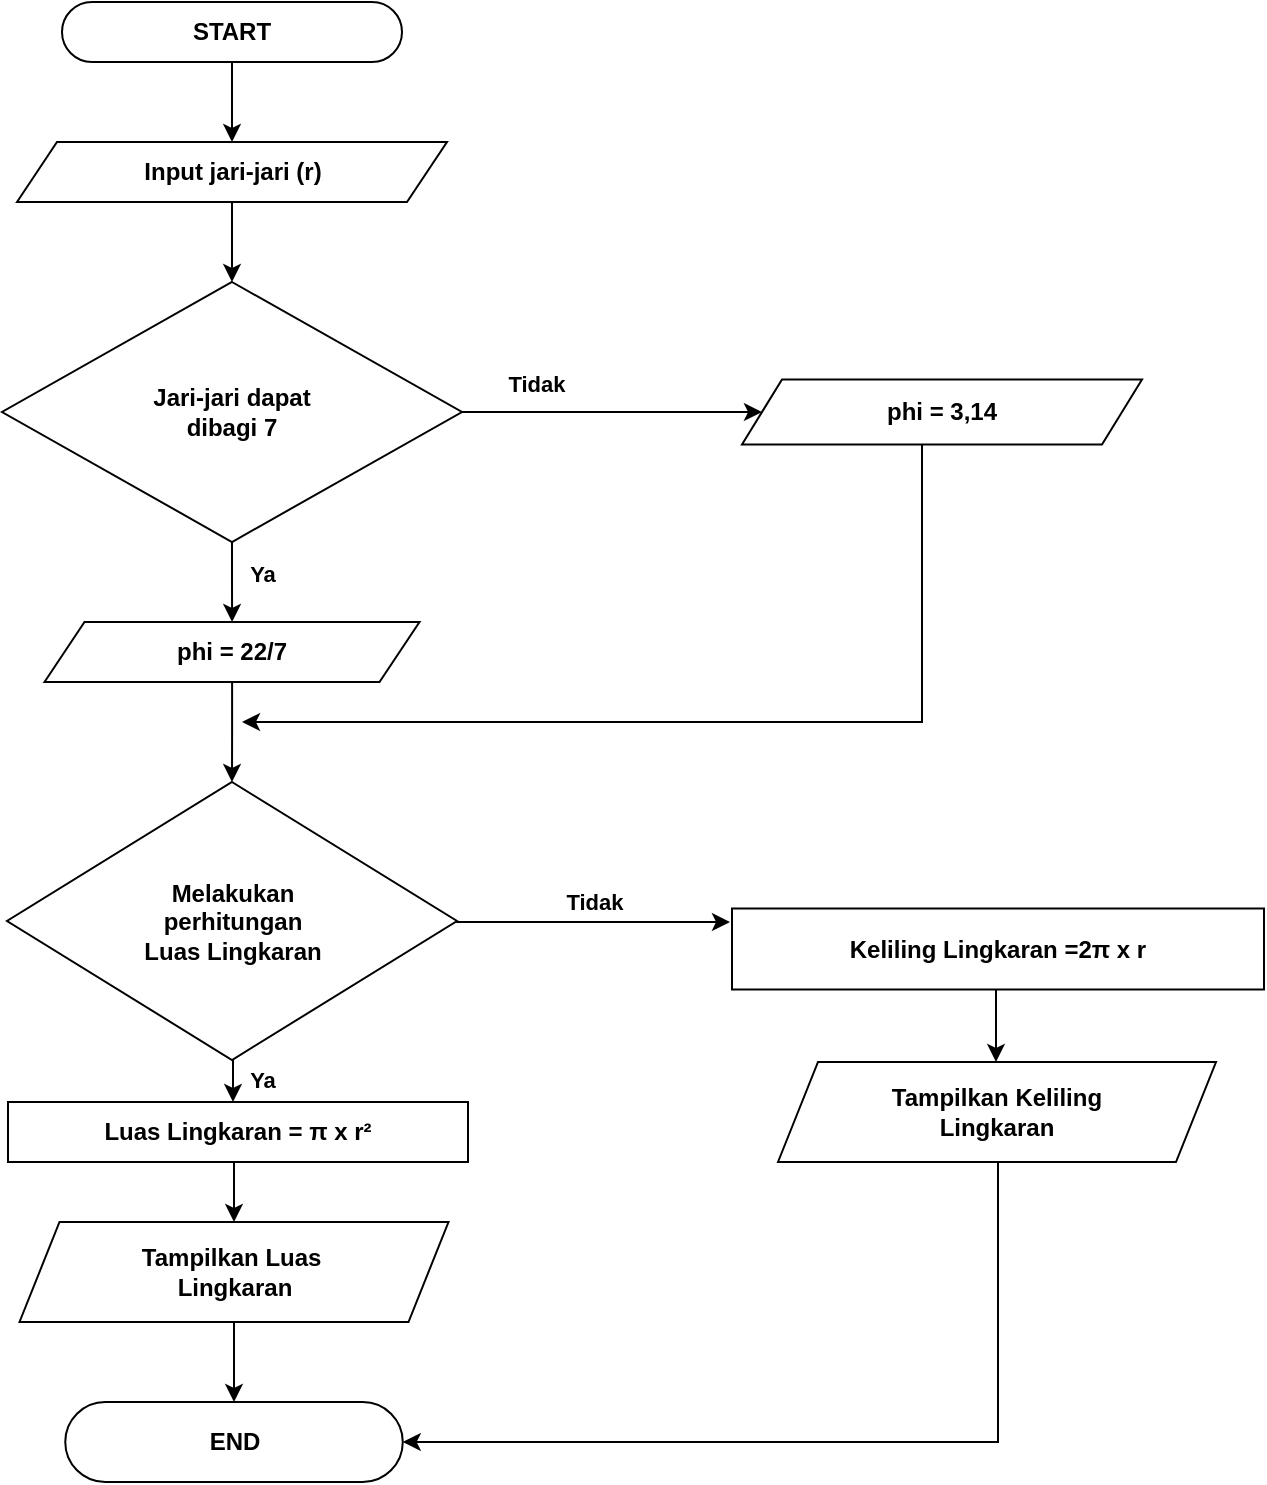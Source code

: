 <mxfile version="22.0.8" type="github">
  <diagram id="C5RBs43oDa-KdzZeNtuy" name="Page-1">
    <mxGraphModel dx="1621" dy="456" grid="1" gridSize="10" guides="1" tooltips="1" connect="1" arrows="1" fold="1" page="1" pageScale="1" pageWidth="827" pageHeight="1169" math="0" shadow="0">
      <root>
        <mxCell id="WIyWlLk6GJQsqaUBKTNV-0" />
        <mxCell id="WIyWlLk6GJQsqaUBKTNV-1" parent="WIyWlLk6GJQsqaUBKTNV-0" />
        <mxCell id="tgqPMwLS0RTPa-l0zuow-1" style="edgeStyle=orthogonalEdgeStyle;rounded=0;orthogonalLoop=1;jettySize=auto;html=1;fontStyle=1" parent="WIyWlLk6GJQsqaUBKTNV-1" source="tgqPMwLS0RTPa-l0zuow-0" target="tgqPMwLS0RTPa-l0zuow-2" edge="1">
          <mxGeometry relative="1" as="geometry">
            <mxPoint x="84" y="126" as="targetPoint" />
          </mxGeometry>
        </mxCell>
        <mxCell id="tgqPMwLS0RTPa-l0zuow-0" value="START" style="rounded=1;whiteSpace=wrap;html=1;arcSize=50;fontStyle=1" parent="WIyWlLk6GJQsqaUBKTNV-1" vertex="1">
          <mxGeometry x="-1" y="46" width="170" height="30" as="geometry" />
        </mxCell>
        <mxCell id="tgqPMwLS0RTPa-l0zuow-3" style="edgeStyle=orthogonalEdgeStyle;rounded=0;orthogonalLoop=1;jettySize=auto;html=1;fontStyle=1" parent="WIyWlLk6GJQsqaUBKTNV-1" source="tgqPMwLS0RTPa-l0zuow-2" target="tgqPMwLS0RTPa-l0zuow-4" edge="1">
          <mxGeometry relative="1" as="geometry">
            <mxPoint x="84" y="186" as="targetPoint" />
          </mxGeometry>
        </mxCell>
        <mxCell id="tgqPMwLS0RTPa-l0zuow-2" value="Input jari-jari (r)" style="shape=parallelogram;perimeter=parallelogramPerimeter;whiteSpace=wrap;html=1;fixedSize=1;fontStyle=1" parent="WIyWlLk6GJQsqaUBKTNV-1" vertex="1">
          <mxGeometry x="-23.5" y="116" width="215" height="30" as="geometry" />
        </mxCell>
        <mxCell id="tgqPMwLS0RTPa-l0zuow-5" value="Tidak" style="edgeStyle=orthogonalEdgeStyle;rounded=0;orthogonalLoop=1;jettySize=auto;html=1;fontStyle=1" parent="WIyWlLk6GJQsqaUBKTNV-1" source="tgqPMwLS0RTPa-l0zuow-4" target="tgqPMwLS0RTPa-l0zuow-6" edge="1">
          <mxGeometry x="-0.467" y="15" relative="1" as="geometry">
            <mxPoint x="339" y="251" as="targetPoint" />
            <mxPoint x="-3" y="1" as="offset" />
          </mxGeometry>
        </mxCell>
        <mxCell id="tgqPMwLS0RTPa-l0zuow-9" value="Ya" style="edgeStyle=orthogonalEdgeStyle;rounded=0;orthogonalLoop=1;jettySize=auto;html=1;fontStyle=1" parent="WIyWlLk6GJQsqaUBKTNV-1" source="tgqPMwLS0RTPa-l0zuow-4" target="tgqPMwLS0RTPa-l0zuow-10" edge="1">
          <mxGeometry x="-0.208" y="15" relative="1" as="geometry">
            <mxPoint x="84" y="366" as="targetPoint" />
            <mxPoint as="offset" />
          </mxGeometry>
        </mxCell>
        <mxCell id="tgqPMwLS0RTPa-l0zuow-4" value="Jari-jari dapat &lt;br&gt;dibagi 7" style="rhombus;whiteSpace=wrap;html=1;fontStyle=1" parent="WIyWlLk6GJQsqaUBKTNV-1" vertex="1">
          <mxGeometry x="-31" y="186" width="230" height="130" as="geometry" />
        </mxCell>
        <mxCell id="tgqPMwLS0RTPa-l0zuow-13" style="edgeStyle=elbowEdgeStyle;rounded=0;orthogonalLoop=1;jettySize=auto;html=1;exitX=0.865;exitY=0.982;exitDx=0;exitDy=0;exitPerimeter=0;fontStyle=1" parent="WIyWlLk6GJQsqaUBKTNV-1" source="tgqPMwLS0RTPa-l0zuow-6" edge="1">
          <mxGeometry relative="1" as="geometry">
            <mxPoint x="89" y="406" as="targetPoint" />
            <mxPoint x="549" y="267.25" as="sourcePoint" />
            <Array as="points">
              <mxPoint x="429" y="326" />
            </Array>
          </mxGeometry>
        </mxCell>
        <mxCell id="tgqPMwLS0RTPa-l0zuow-6" value="phi = 3,14" style="shape=parallelogram;perimeter=parallelogramPerimeter;whiteSpace=wrap;html=1;fixedSize=1;fontStyle=1" parent="WIyWlLk6GJQsqaUBKTNV-1" vertex="1">
          <mxGeometry x="339" y="234.75" width="200" height="32.5" as="geometry" />
        </mxCell>
        <mxCell id="tgqPMwLS0RTPa-l0zuow-11" style="edgeStyle=orthogonalEdgeStyle;rounded=0;orthogonalLoop=1;jettySize=auto;html=1;fontStyle=1" parent="WIyWlLk6GJQsqaUBKTNV-1" source="tgqPMwLS0RTPa-l0zuow-10" target="tgqPMwLS0RTPa-l0zuow-12" edge="1">
          <mxGeometry relative="1" as="geometry">
            <mxPoint x="84" y="426" as="targetPoint" />
          </mxGeometry>
        </mxCell>
        <mxCell id="tgqPMwLS0RTPa-l0zuow-10" value="phi = 22/7" style="shape=parallelogram;perimeter=parallelogramPerimeter;whiteSpace=wrap;html=1;fixedSize=1;fontStyle=1" parent="WIyWlLk6GJQsqaUBKTNV-1" vertex="1">
          <mxGeometry x="-9.75" y="356" width="187.5" height="30" as="geometry" />
        </mxCell>
        <mxCell id="tgqPMwLS0RTPa-l0zuow-14" value="Ya" style="edgeStyle=elbowEdgeStyle;rounded=0;orthogonalLoop=1;jettySize=auto;html=1;fontStyle=1" parent="WIyWlLk6GJQsqaUBKTNV-1" source="tgqPMwLS0RTPa-l0zuow-12" target="tgqPMwLS0RTPa-l0zuow-15" edge="1">
          <mxGeometry x="-0.005" y="14" relative="1" as="geometry">
            <mxPoint x="84.5" y="606" as="targetPoint" />
            <mxPoint as="offset" />
          </mxGeometry>
        </mxCell>
        <mxCell id="tgqPMwLS0RTPa-l0zuow-21" value="Tidak" style="edgeStyle=elbowEdgeStyle;rounded=0;orthogonalLoop=1;jettySize=auto;html=1;elbow=vertical;fontStyle=1" parent="WIyWlLk6GJQsqaUBKTNV-1" source="tgqPMwLS0RTPa-l0zuow-12" edge="1">
          <mxGeometry x="0.006" y="10" relative="1" as="geometry">
            <mxPoint x="333" y="506" as="targetPoint" />
            <mxPoint as="offset" />
          </mxGeometry>
        </mxCell>
        <mxCell id="tgqPMwLS0RTPa-l0zuow-12" value="Melakukan&lt;br&gt;perhitungan&lt;br&gt;Luas Lingkaran" style="rhombus;whiteSpace=wrap;html=1;fontStyle=1" parent="WIyWlLk6GJQsqaUBKTNV-1" vertex="1">
          <mxGeometry x="-28.5" y="436" width="225" height="139" as="geometry" />
        </mxCell>
        <mxCell id="tgqPMwLS0RTPa-l0zuow-16" style="edgeStyle=elbowEdgeStyle;rounded=0;orthogonalLoop=1;jettySize=auto;html=1;fontStyle=1" parent="WIyWlLk6GJQsqaUBKTNV-1" target="tgqPMwLS0RTPa-l0zuow-17" edge="1">
          <mxGeometry relative="1" as="geometry">
            <mxPoint x="85" y="656" as="targetPoint" />
            <mxPoint x="85" y="626" as="sourcePoint" />
          </mxGeometry>
        </mxCell>
        <mxCell id="tgqPMwLS0RTPa-l0zuow-15" value="Luas Lingkaran =&amp;nbsp;π x r²" style="rounded=0;whiteSpace=wrap;html=1;fontStyle=1" parent="WIyWlLk6GJQsqaUBKTNV-1" vertex="1">
          <mxGeometry x="-28" y="596" width="230" height="30" as="geometry" />
        </mxCell>
        <mxCell id="tgqPMwLS0RTPa-l0zuow-18" style="edgeStyle=elbowEdgeStyle;rounded=0;orthogonalLoop=1;jettySize=auto;html=1;fontStyle=1" parent="WIyWlLk6GJQsqaUBKTNV-1" source="tgqPMwLS0RTPa-l0zuow-17" target="tgqPMwLS0RTPa-l0zuow-20" edge="1">
          <mxGeometry relative="1" as="geometry">
            <mxPoint x="85" y="726" as="targetPoint" />
          </mxGeometry>
        </mxCell>
        <mxCell id="tgqPMwLS0RTPa-l0zuow-17" value="Tampilkan Luas&amp;nbsp;&lt;br&gt;Lingkaran" style="shape=parallelogram;perimeter=parallelogramPerimeter;whiteSpace=wrap;html=1;fixedSize=1;fontStyle=1" parent="WIyWlLk6GJQsqaUBKTNV-1" vertex="1">
          <mxGeometry x="-22.25" y="656" width="214.5" height="50" as="geometry" />
        </mxCell>
        <mxCell id="tgqPMwLS0RTPa-l0zuow-20" value="END" style="rounded=1;whiteSpace=wrap;html=1;arcSize=50;fontStyle=1" parent="WIyWlLk6GJQsqaUBKTNV-1" vertex="1">
          <mxGeometry x="0.63" y="746" width="168.75" height="40" as="geometry" />
        </mxCell>
        <mxCell id="8MCni0CA5VonYtR5mQ-m-1" style="edgeStyle=orthogonalEdgeStyle;rounded=0;orthogonalLoop=1;jettySize=auto;html=1;fontStyle=1" edge="1" parent="WIyWlLk6GJQsqaUBKTNV-1" target="8MCni0CA5VonYtR5mQ-m-2">
          <mxGeometry relative="1" as="geometry">
            <mxPoint x="466" y="596" as="targetPoint" />
            <mxPoint x="466" y="525.75" as="sourcePoint" />
          </mxGeometry>
        </mxCell>
        <mxCell id="8MCni0CA5VonYtR5mQ-m-0" value="Keliling Lingkaran =2π x r" style="rounded=0;whiteSpace=wrap;html=1;fontStyle=1" vertex="1" parent="WIyWlLk6GJQsqaUBKTNV-1">
          <mxGeometry x="334" y="499.25" width="266" height="40.5" as="geometry" />
        </mxCell>
        <mxCell id="8MCni0CA5VonYtR5mQ-m-3" style="edgeStyle=elbowEdgeStyle;rounded=0;orthogonalLoop=1;jettySize=auto;html=1;exitX=0.785;exitY=1;exitDx=0;exitDy=0;exitPerimeter=0;entryX=1;entryY=0.5;entryDx=0;entryDy=0;fontStyle=1" edge="1" parent="WIyWlLk6GJQsqaUBKTNV-1" source="8MCni0CA5VonYtR5mQ-m-2" target="tgqPMwLS0RTPa-l0zuow-20">
          <mxGeometry relative="1" as="geometry">
            <mxPoint x="389" y="901.333" as="targetPoint" />
            <Array as="points">
              <mxPoint x="467" y="706" />
            </Array>
          </mxGeometry>
        </mxCell>
        <mxCell id="8MCni0CA5VonYtR5mQ-m-2" value="Tampilkan Keliling&lt;br&gt;Lingkaran" style="shape=parallelogram;perimeter=parallelogramPerimeter;whiteSpace=wrap;html=1;fixedSize=1;fontStyle=1" vertex="1" parent="WIyWlLk6GJQsqaUBKTNV-1">
          <mxGeometry x="357" y="576" width="219" height="50" as="geometry" />
        </mxCell>
      </root>
    </mxGraphModel>
  </diagram>
</mxfile>
